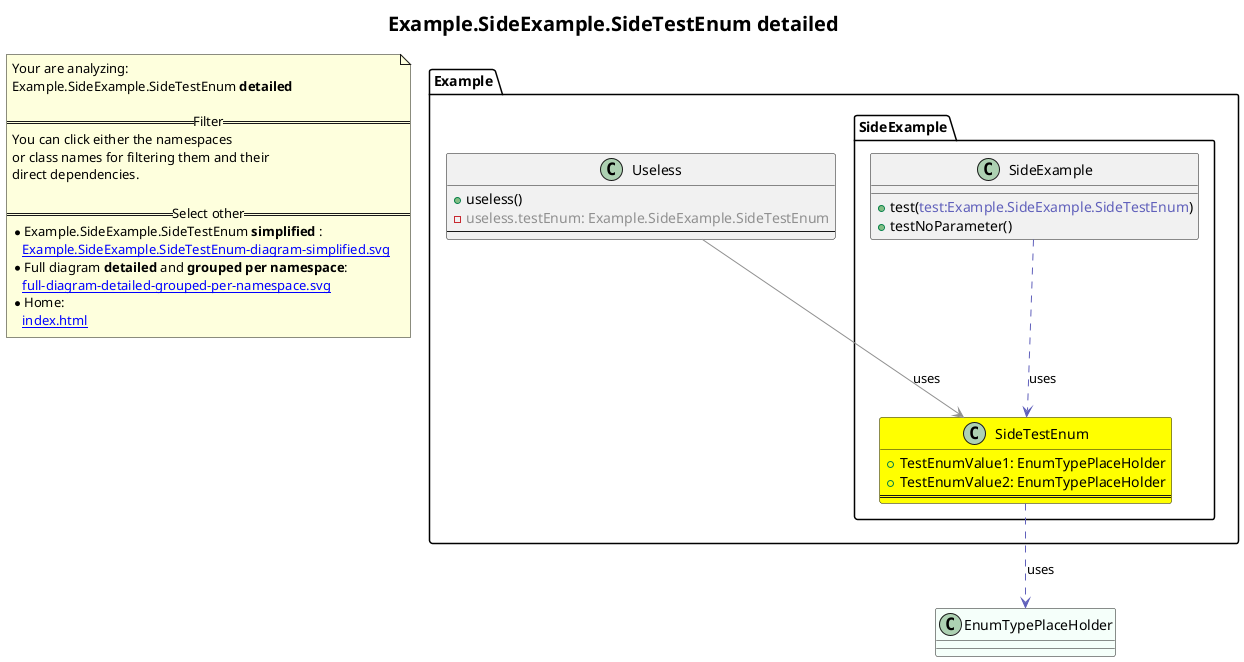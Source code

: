 @startuml
title <size:20>Example.SideExample.SideTestEnum **detailed** </size>
note "Your are analyzing:\nExample.SideExample.SideTestEnum **detailed** \n\n==Filter==\nYou can click either the namespaces \nor class names for filtering them and their\ndirect dependencies.\n\n==Select other==\n* Example.SideExample.SideTestEnum **simplified** :\n   [[Example.SideExample.SideTestEnum-diagram-simplified.svg]]\n* Full diagram **detailed** and **grouped per namespace**:\n   [[full-diagram-detailed-grouped-per-namespace.svg]]\n* Home:\n   [[index.html]]" as FloatingNote
class EnumTypePlaceHolder [[EnumTypePlaceHolder-diagram-detailed.svg]] #MintCream {
}
class Example.Useless [[Example.Useless-diagram-detailed.svg]]  {
  + useless(<font color="6060BB"></font>)
  - <font color="909090">useless.testEnum: Example.SideExample.SideTestEnum</font>
--
}
  class Example.SideExample.SideTestEnum [[Example.SideExample.SideTestEnum-diagram-detailed.svg]] #yellow {
    + TestEnumValue1: EnumTypePlaceHolder
    + TestEnumValue2: EnumTypePlaceHolder
==
  }
  class Example.SideExample.SideExample [[Example.SideExample.SideExample-diagram-detailed.svg]]  {
    + test(<font color="6060BB">test:Example.SideExample.SideTestEnum</font>)
    + testNoParameter(<font color="6060BB"></font>)
  }
 ' *************************************** 
 ' *************************************** 
 ' *************************************** 
' Class relations extracted from namespace:
' 
' Class relations extracted from namespace:
' Example
Example.Useless -[#909090]-> Example.SideExample.SideTestEnum  : uses 
' Class relations extracted from namespace:
' Example.SideExample
Example.SideExample.SideTestEnum .[#6060BB].> EnumTypePlaceHolder  : uses 
Example.SideExample.SideExample .[#6060BB].> Example.SideExample.SideTestEnum  : uses 
@enduml